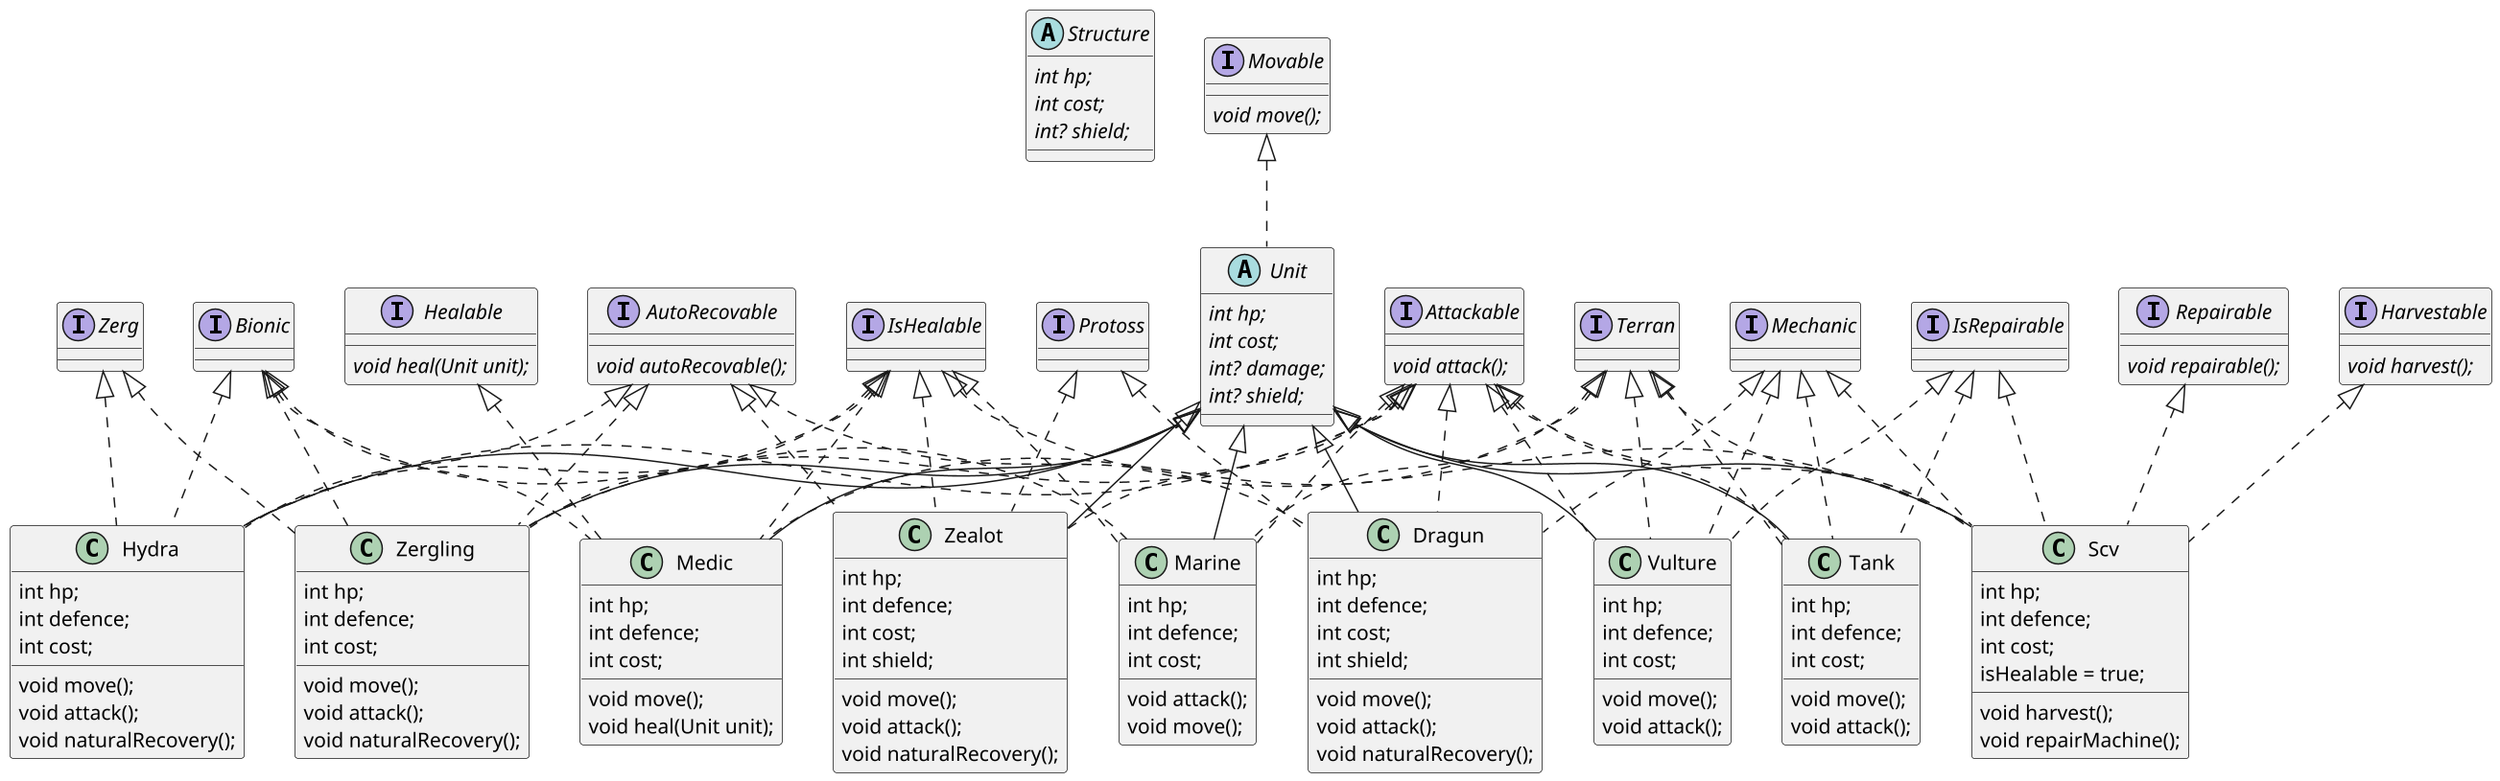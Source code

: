 ' @startuml starcraft

' scale 1.5

' abstract class Structure {
'     {abstract} int hp;
'     {abstract} int cost;
'     {abstract} int? shield;
    
' }

' abstract class Unit implements Movable {
'     {abstract} int hp;
'     {abstract} int cost;
'     {abstract} int? damage;
'     {abstract} int? shield;
' }

' class Marine extends Unit implements Bionic, Attackable, IsHealable, Terran {
'     int hp;
'     int defence;
'     int cost;

'     void attack();
'     void move();

' }

' class Medic extends Unit implements Bionic, Healable, IsHealable, Terran {
'     int hp;
'     int defence;
'     int cost;

'     void move();
'     void heal(Unit unit);
' }

' class Scv extends Unit implements Mechanic, Terran, IsHealable, IsRepairable, Harvestable, Attackable, Repairable {
'     int hp;
'     int defence;
'     int cost;
'     isHealable = true;

'     void harvest();
'     void repairMachine();

' }

' class Vulture extends Unit implements Mechanic, Terran, IsRepairable, Attackable {
'     int hp;
'     int defence;
'     int cost;

'     void move();
'     void attack();

' }

' class Tank extends Unit implements Attackable, Terran, Mechanic, IsRepairable {
'     int hp;
'     int defence;
'     int cost;

'     void move();
'     void attack();
' }

' class Zergling extends Unit implements Attackable, Zerg, IsHealable, Bionic, AutoRecovable {
'     int hp;
'     int defence;
'     int cost;

'     void move();
'     void attack();
'     void naturalRecovery();
' }

' class Hydra extends Unit implements Attackable, Zerg, IsHealable, Bionic, AutoRecovable {
'     int hp;
'     int defence;
'     int cost;

'     void move();
'     void attack();
'     void naturalRecovery();
' }


' class Zealot extends Unit implements Attackable, Protoss, IsHealable, AutoRecovable {
'     int hp;
'     int defence;
'     int cost;
'     int shield;

'     void move();
'     void attack();
'     void naturalRecovery();
' }

' class Dragun extends Unit implements Attackable, Protoss, Mechanic, AutoRecovable {
'     int hp;
'     int defence;
'     int cost;
'     int shield;

'     void move();
'     void attack();
'     void naturalRecovery();
' }



' interface Attackable {
'     {abstract} void attack();
' }

' interface Movable {
'     {abstract} void move();
' }

' interface Healable {
'     {abstract} void heal(Unit unit);
' }

' interface IsHealable {}

' interface Repairable {
'     {abstract} void repairable();
' }

' interface IsRepairable {}

' interface Harvestable {
'     {abstract} void harvest();
' }

' interface AutoRecovable {
'     {abstract} void autoRecovable();
' }

' interface Bionic {

' }

' interface Mechanic {

' }


' interface Terran {
    
' }
' interface Zerg {
    
' }
' interface Protoss {
    
' }

' @enduml
